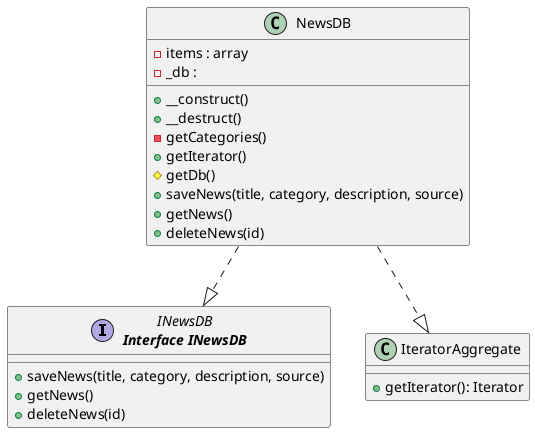 @startuml class-diagram
  interface "INewsDB\n<b>Interface INewsDB</b>" as INewsDB {
    +saveNews(title, category, description, source)
    +getNews()
    +deleteNews(id)
  }
  class "NewsDB" as NewsDB {
    -items : array
    -_db :
    +__construct()
    +__destruct()
    -getCategories()
    +getIterator()
    #getDb()
    +saveNews(title, category, description, source)
    +getNews()
    +deleteNews(id)
  }
class IteratorAggregate {
     +getIterator(): Iterator
}
NewsDB ..|> IteratorAggregate
NewsDB ..|> INewsDB
@enduml